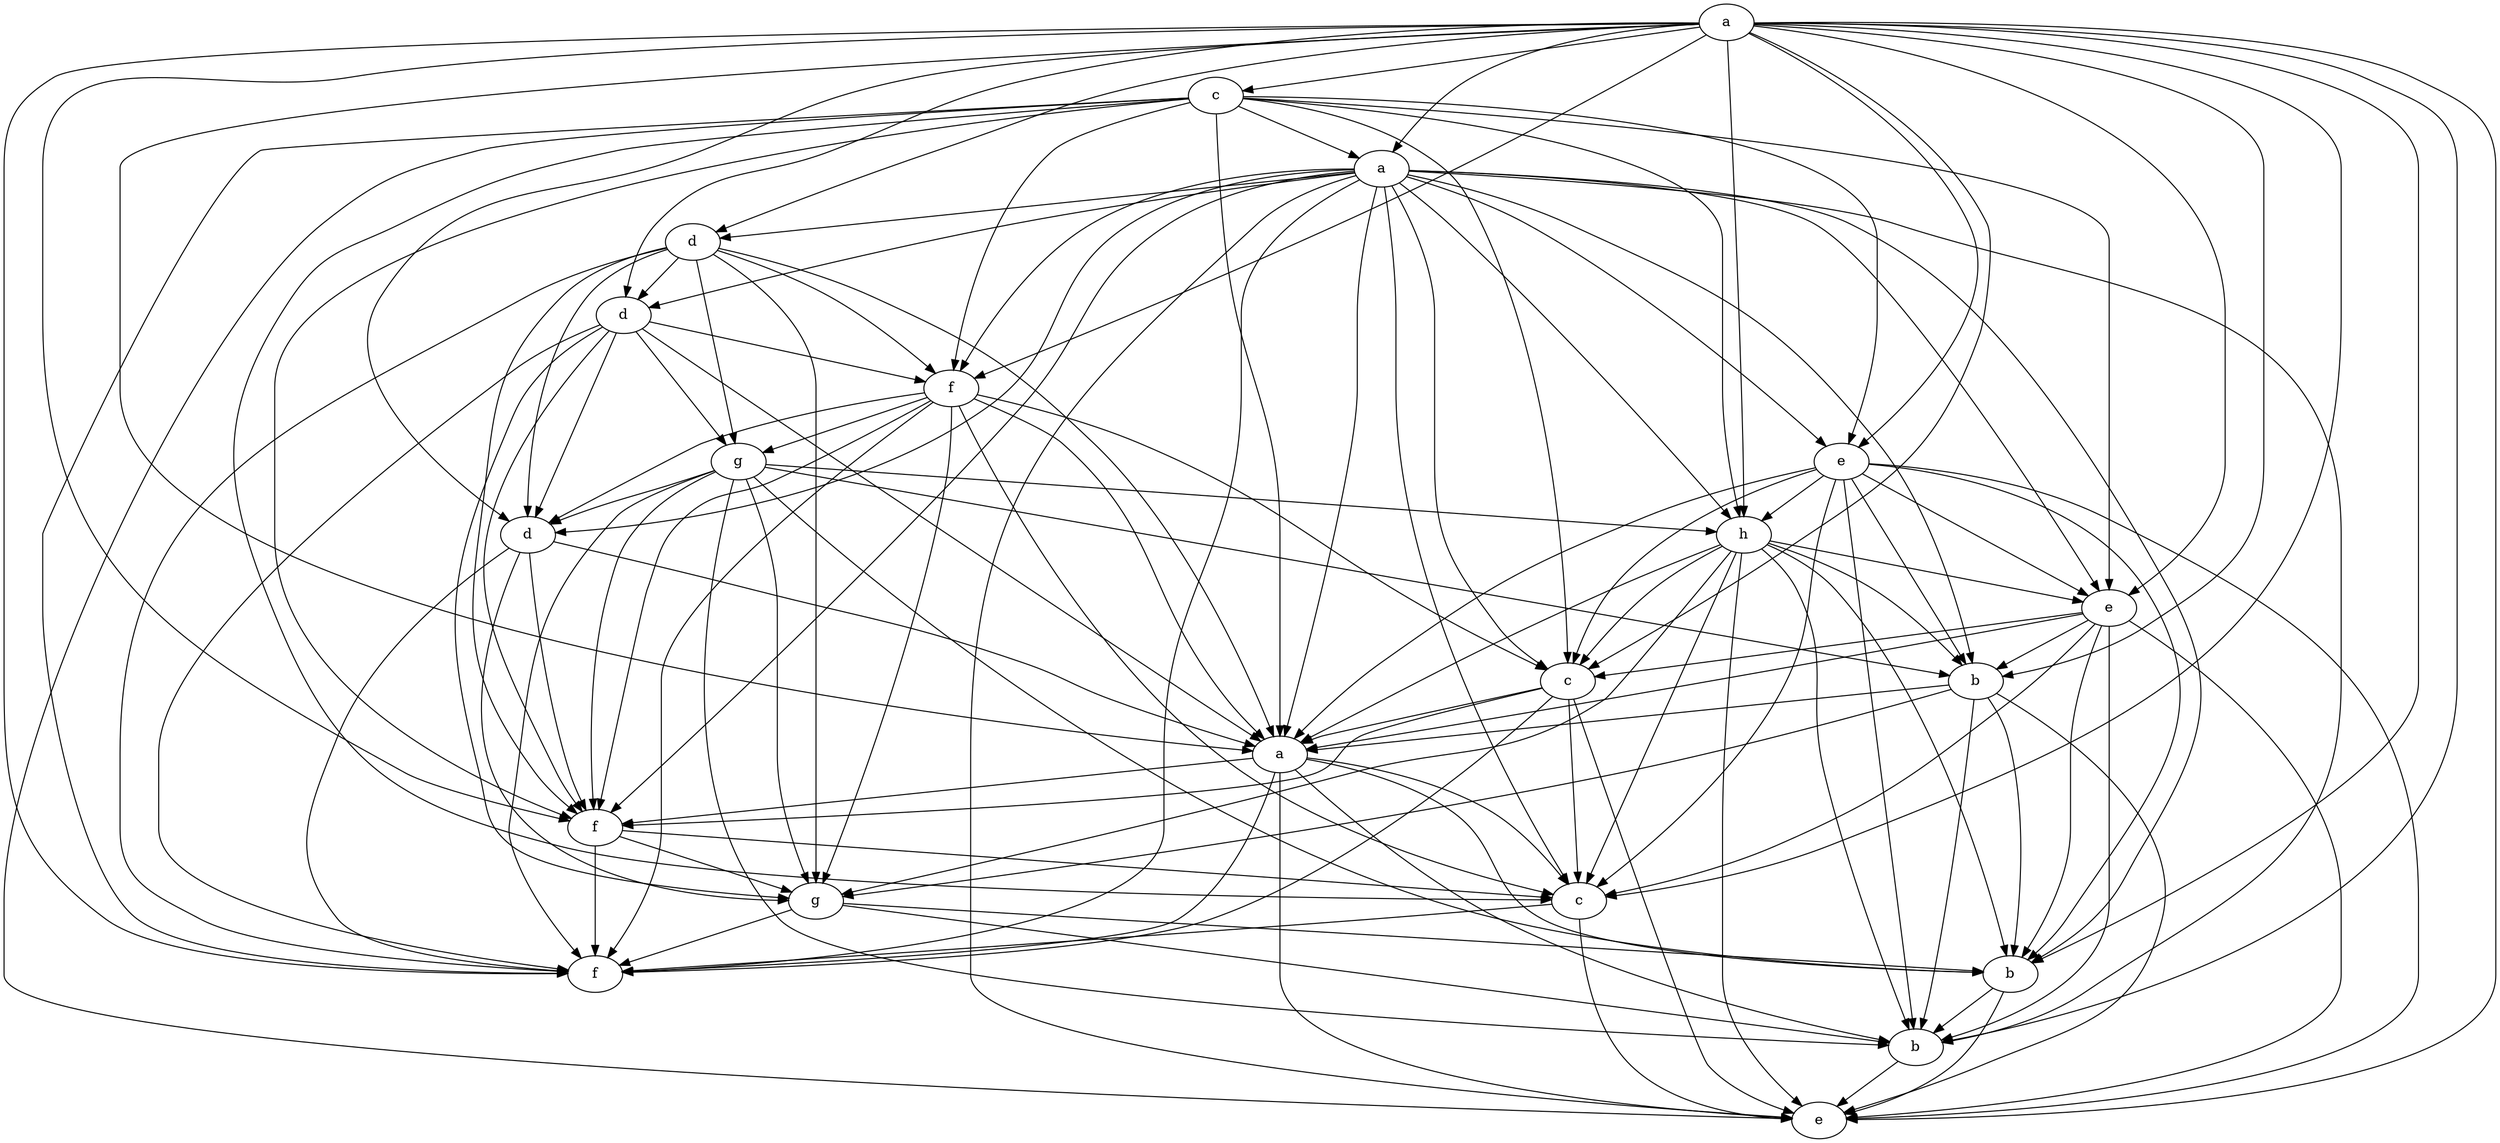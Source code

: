 digraph {
	0 -> 1
	0 -> 2
	0 -> 3
	0 -> 4
	0 -> 5
	0 -> 6
	0 -> 8
	0 -> 9
	0 -> 10
	0 -> 11
	0 -> 12
	0 -> 13
	0 -> 14
	0 -> 16
	0 -> 17
	0 -> 18
	0 -> 19
	0 -> 20
	1 -> 2
	1 -> 5
	1 -> 6
	1 -> 8
	1 -> 9
	1 -> 11
	1 -> 13
	1 -> 14
	1 -> 16
	1 -> 17
	1 -> 20
	2 -> 3
	2 -> 4
	2 -> 5
	2 -> 6
	2 -> 8
	2 -> 9
	2 -> 10
	2 -> 11
	2 -> 12
	2 -> 13
	2 -> 14
	2 -> 16
	2 -> 17
	2 -> 18
	2 -> 19
	2 -> 20
	3 -> 4
	3 -> 6
	3 -> 7
	3 -> 10
	3 -> 13
	3 -> 14
	3 -> 15
	3 -> 17
	4 -> 6
	4 -> 7
	4 -> 10
	4 -> 13
	4 -> 14
	4 -> 15
	4 -> 17
	5 -> 8
	5 -> 9
	5 -> 11
	5 -> 12
	5 -> 13
	5 -> 16
	5 -> 18
	5 -> 19
	5 -> 20
	6 -> 7
	6 -> 10
	6 -> 11
	6 -> 13
	6 -> 14
	6 -> 15
	6 -> 16
	6 -> 17
	7 -> 8
	7 -> 10
	7 -> 12
	7 -> 14
	7 -> 15
	7 -> 17
	7 -> 18
	7 -> 19
	8 -> 9
	8 -> 11
	8 -> 12
	8 -> 13
	8 -> 15
	8 -> 16
	8 -> 18
	8 -> 19
	8 -> 20
	9 -> 11
	9 -> 12
	9 -> 13
	9 -> 16
	9 -> 18
	9 -> 19
	9 -> 20
	10 -> 13
	10 -> 14
	10 -> 15
	10 -> 17
	11 -> 13
	11 -> 14
	11 -> 16
	11 -> 17
	11 -> 20
	12 -> 13
	12 -> 15
	12 -> 18
	12 -> 19
	12 -> 20
	13 -> 14
	13 -> 16
	13 -> 17
	13 -> 18
	13 -> 19
	13 -> 20
	14 -> 15
	14 -> 16
	14 -> 17
	15 -> 17
	15 -> 18
	15 -> 19
	16 -> 17
	16 -> 20
	18 -> 19
	18 -> 20
	19 -> 20
	0 [label=a]
	1 [label=c]
	2 [label=a]
	3 [label=d]
	4 [label=d]
	5 [label=e]
	6 [label=f]
	7 [label=g]
	8 [label=h]
	9 [label=e]
	10 [label=d]
	11 [label=c]
	12 [label=b]
	13 [label=a]
	14 [label=f]
	15 [label=g]
	16 [label=c]
	17 [label=f]
	18 [label=b]
	19 [label=b]
	20 [label=e]
}
